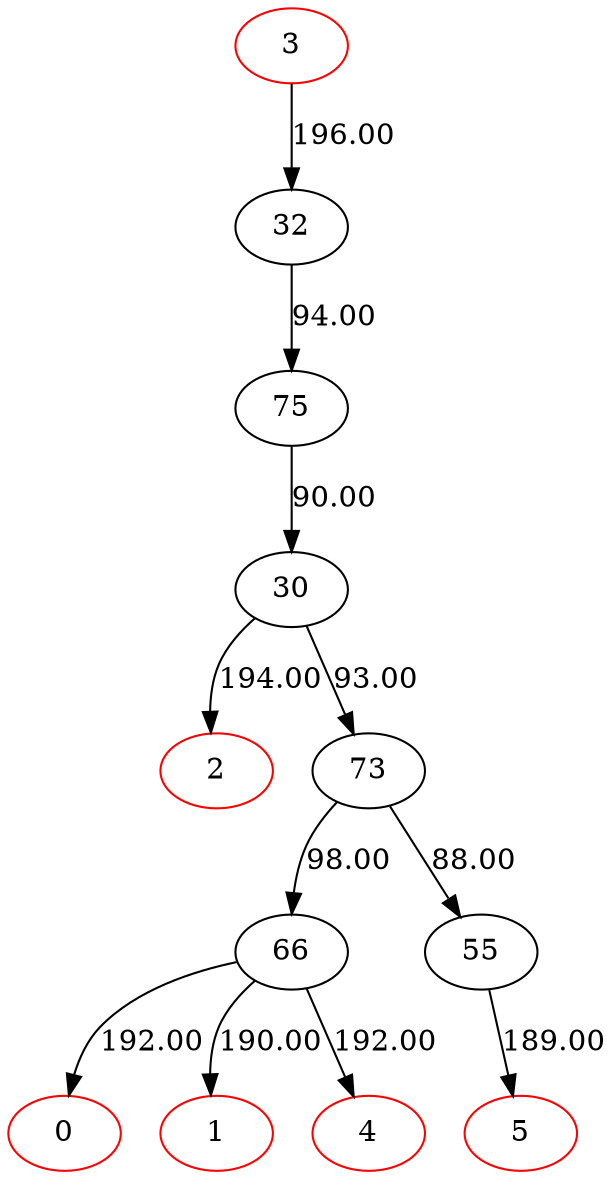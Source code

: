 digraph {
0[color=red]
32[color=black]
1[color=red]
2[color=red]
66[color=black]
3[color=red]
4[color=red]
5[color=red]
55[color=black]
73[color=black]
75[color=black]
30[color=black]
30->2[label=194.00]
73->55[label=88.00]
66->0[label=192.00]
3->32[label=196.00]
66->1[label=190.00]
66->4[label=192.00]
30->73[label=93.00]
75->30[label=90.00]
73->66[label=98.00]
32->75[label=94.00]
55->5[label=189.00]
}